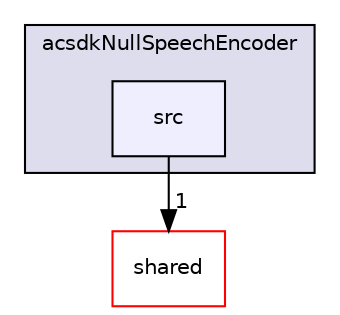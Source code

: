 digraph "/workplace/avs-device-sdk/applications/acsdkNullSpeechEncoder/src" {
  compound=true
  node [ fontsize="10", fontname="Helvetica"];
  edge [ labelfontsize="10", labelfontname="Helvetica"];
  subgraph clusterdir_7d20c5307202a034bc1a78ccc0c55583 {
    graph [ bgcolor="#ddddee", pencolor="black", label="acsdkNullSpeechEncoder" fontname="Helvetica", fontsize="10", URL="dir_7d20c5307202a034bc1a78ccc0c55583.html"]
  dir_f224d333cb35c786fac9686f23bce0a5 [shape=box, label="src", style="filled", fillcolor="#eeeeff", pencolor="black", URL="dir_f224d333cb35c786fac9686f23bce0a5.html"];
  }
  dir_9982052f7ce695d12571567315b2fafa [shape=box label="shared" fillcolor="white" style="filled" color="red" URL="dir_9982052f7ce695d12571567315b2fafa.html"];
  dir_f224d333cb35c786fac9686f23bce0a5->dir_9982052f7ce695d12571567315b2fafa [headlabel="1", labeldistance=1.5 headhref="dir_000096_000598.html"];
}
